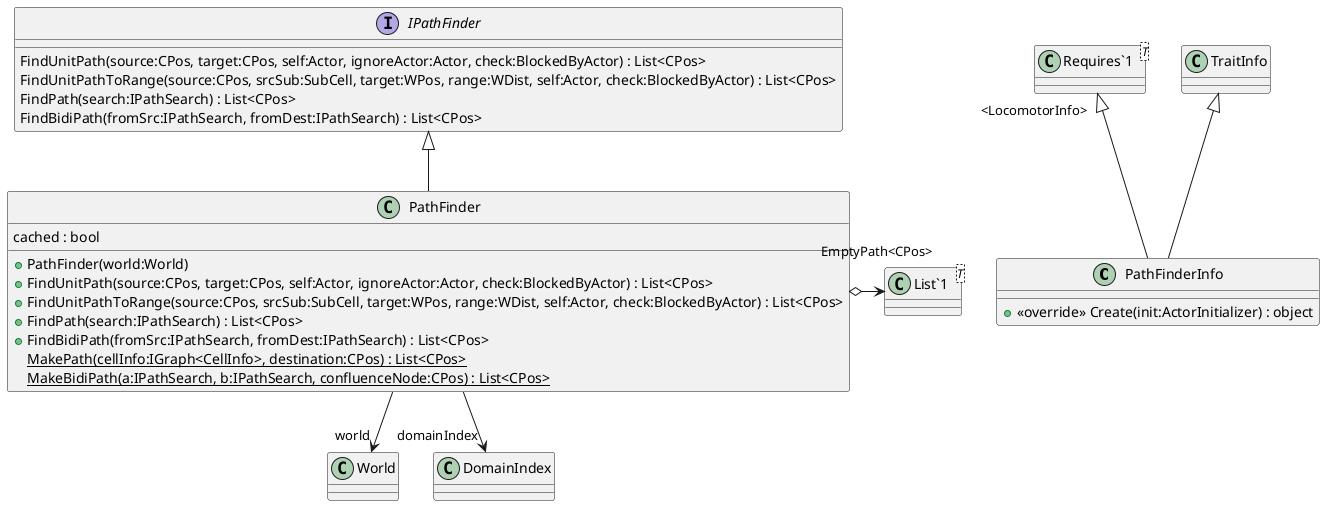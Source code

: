 @startuml
class PathFinderInfo {
    + <<override>> Create(init:ActorInitializer) : object
}
interface IPathFinder {
    FindUnitPath(source:CPos, target:CPos, self:Actor, ignoreActor:Actor, check:BlockedByActor) : List<CPos>
    FindUnitPathToRange(source:CPos, srcSub:SubCell, target:WPos, range:WDist, self:Actor, check:BlockedByActor) : List<CPos>
    FindPath(search:IPathSearch) : List<CPos>
    FindBidiPath(fromSrc:IPathSearch, fromDest:IPathSearch) : List<CPos>
}
class PathFinder {
    cached : bool
    + PathFinder(world:World)
    + FindUnitPath(source:CPos, target:CPos, self:Actor, ignoreActor:Actor, check:BlockedByActor) : List<CPos>
    + FindUnitPathToRange(source:CPos, srcSub:SubCell, target:WPos, range:WDist, self:Actor, check:BlockedByActor) : List<CPos>
    + FindPath(search:IPathSearch) : List<CPos>
    + FindBidiPath(fromSrc:IPathSearch, fromDest:IPathSearch) : List<CPos>
    {static} MakePath(cellInfo:IGraph<CellInfo>, destination:CPos) : List<CPos>
    {static} MakeBidiPath(a:IPathSearch, b:IPathSearch, confluenceNode:CPos) : List<CPos>
}
class "Requires`1"<T> {
}
class "List`1"<T> {
}
TraitInfo <|-- PathFinderInfo
"Requires`1" "<LocomotorInfo>" <|-- PathFinderInfo
IPathFinder <|-- PathFinder
PathFinder o-> "EmptyPath<CPos>" "List`1"
PathFinder --> "world" World
PathFinder --> "domainIndex" DomainIndex
@enduml
